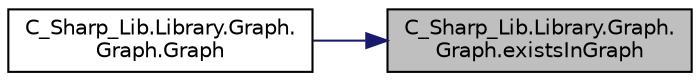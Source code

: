 digraph "C_Sharp_Lib.Library.Graph.Graph.existsInGraph"
{
 // LATEX_PDF_SIZE
  edge [fontname="Helvetica",fontsize="10",labelfontname="Helvetica",labelfontsize="10"];
  node [fontname="Helvetica",fontsize="10",shape=record];
  rankdir="RL";
  Node1 [label="C_Sharp_Lib.Library.Graph.\lGraph.existsInGraph",height=0.2,width=0.4,color="black", fillcolor="grey75", style="filled", fontcolor="black",tooltip="Checks if a node exists in"];
  Node1 -> Node2 [dir="back",color="midnightblue",fontsize="10",style="solid",fontname="Helvetica"];
  Node2 [label="C_Sharp_Lib.Library.Graph.\lGraph.Graph",height=0.2,width=0.4,color="black", fillcolor="white", style="filled",URL="$class_c___sharp___lib_1_1_library_1_1_graph_1_1_graph.html#a02296a2e5d95834dd1017147c8d0c339",tooltip="Constructor using an adjacency list"];
}

